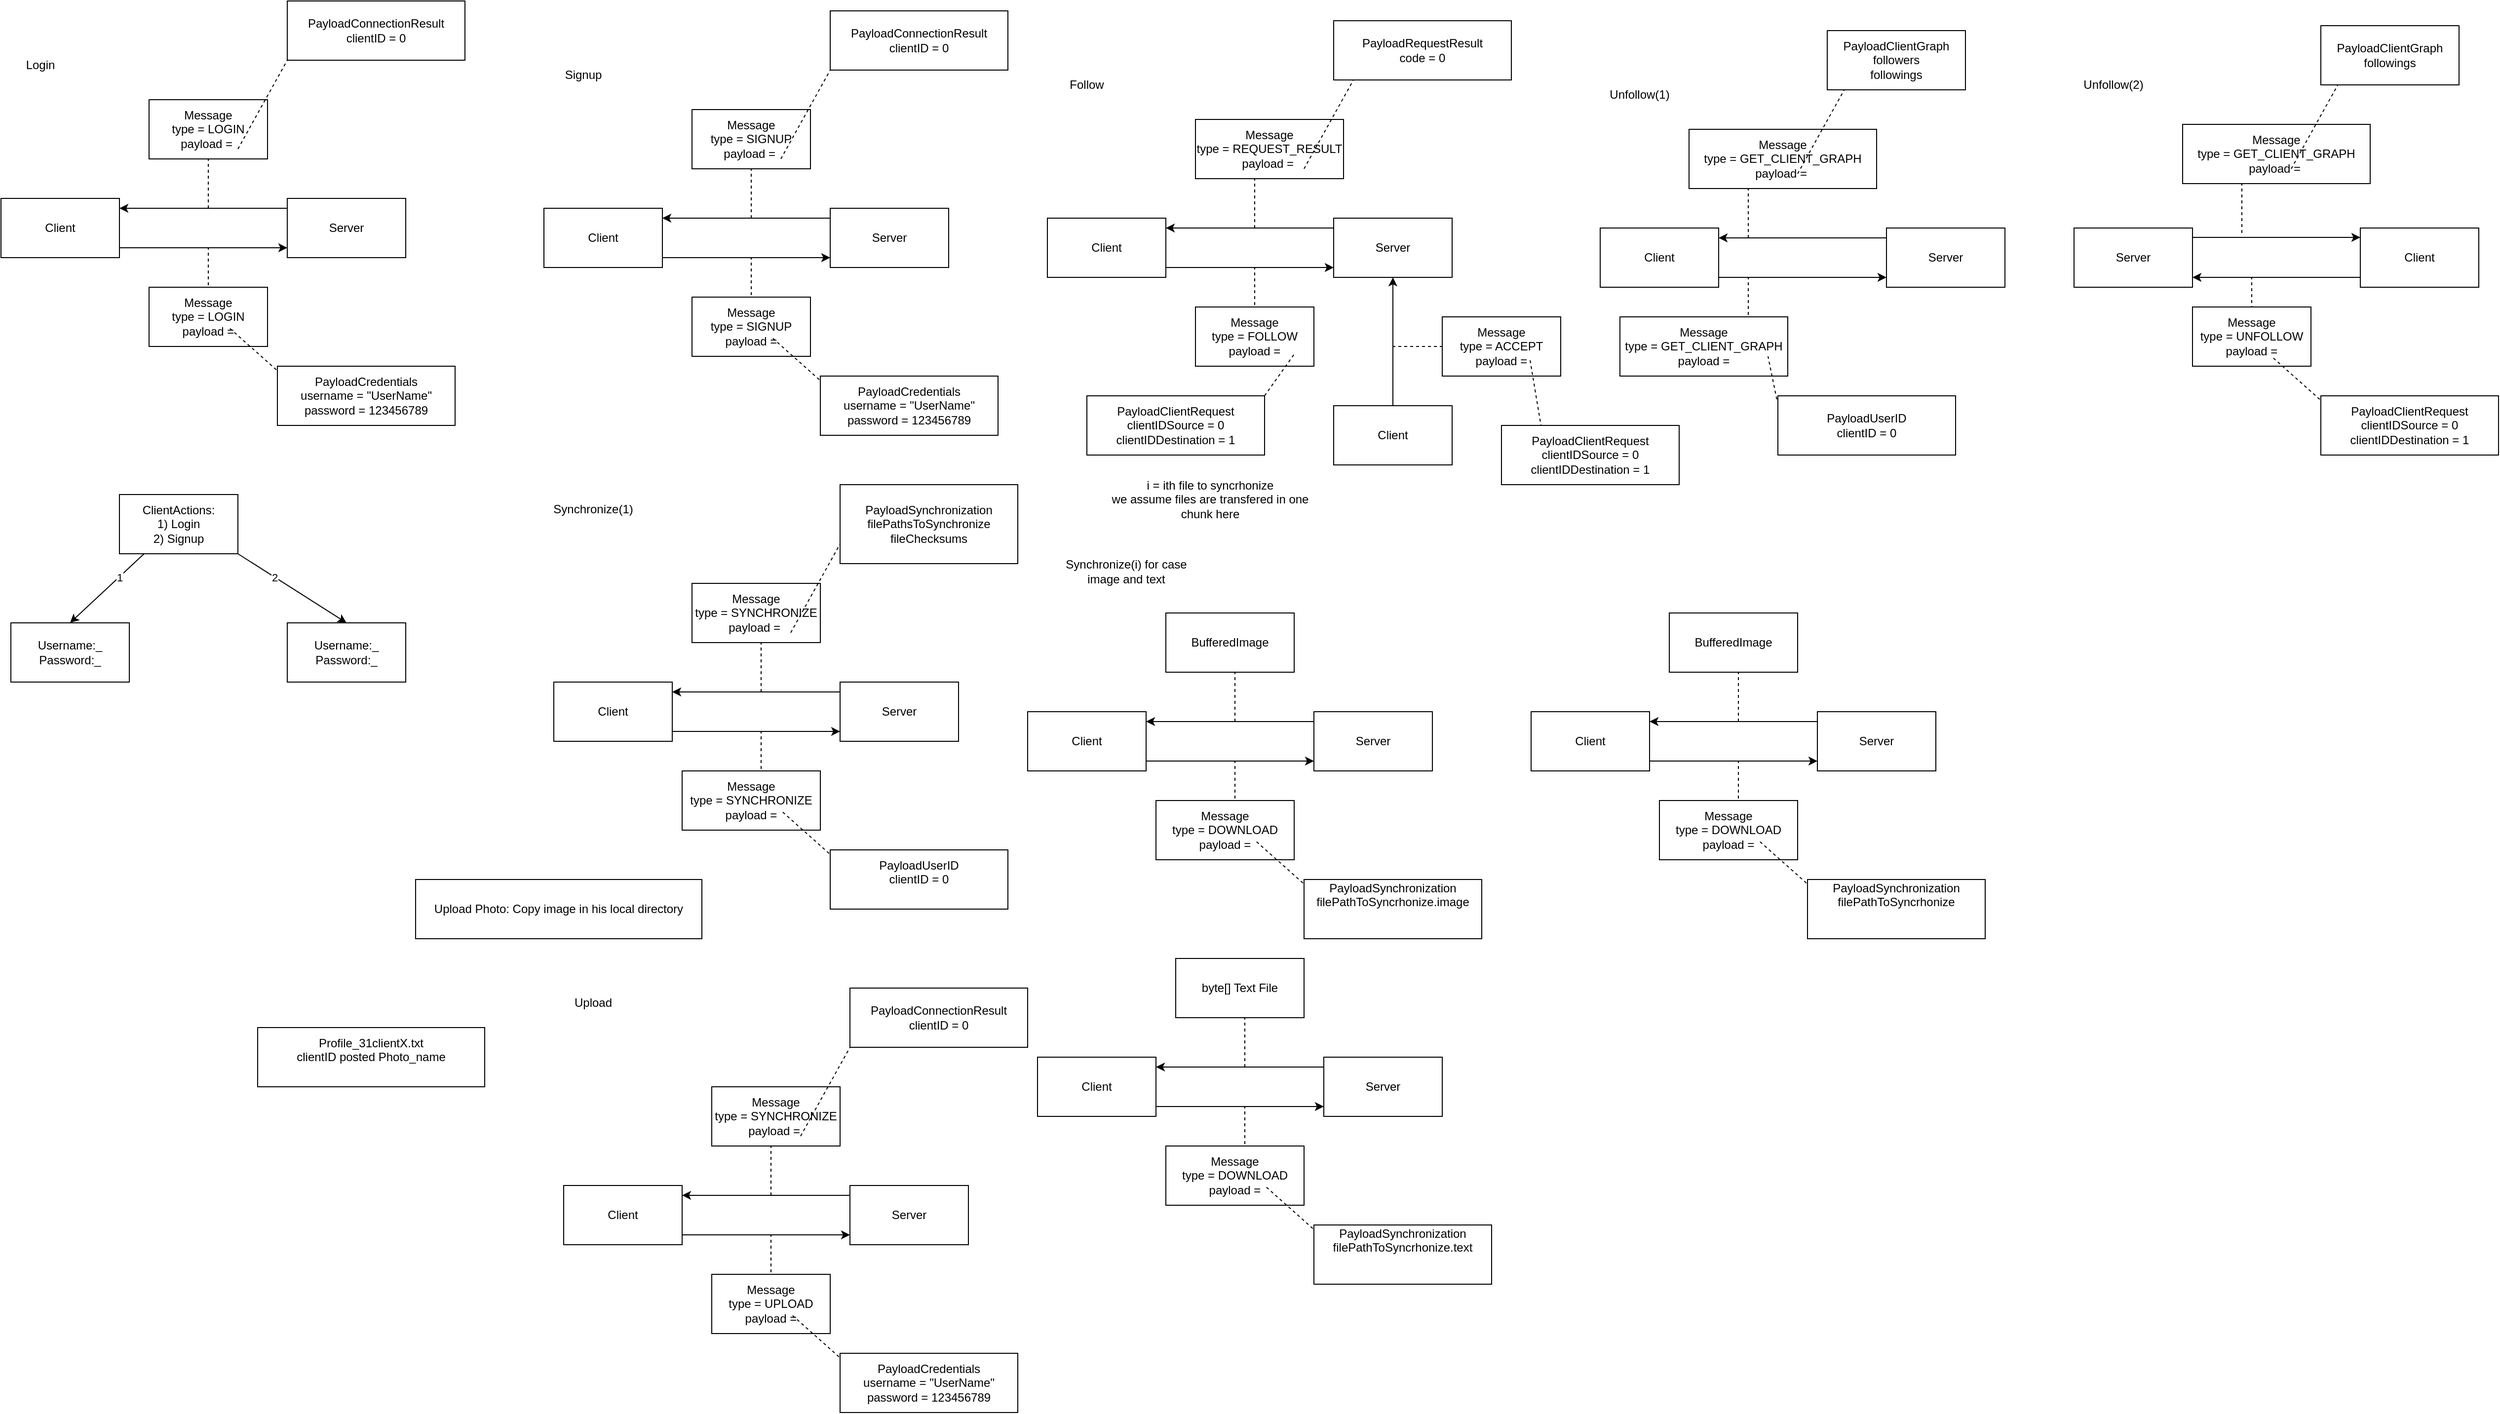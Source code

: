 <mxfile version="27.0.2">
  <diagram name="Page-1" id="yZKAgdrOiV2K48s5ITR2">
    <mxGraphModel dx="1034" dy="604" grid="1" gridSize="10" guides="1" tooltips="1" connect="1" arrows="1" fold="1" page="1" pageScale="1" pageWidth="850" pageHeight="1100" math="0" shadow="0">
      <root>
        <mxCell id="0" />
        <mxCell id="1" parent="0" />
        <mxCell id="a0UzMVncfs__ktyyKjVX-14" value="Login" style="text;html=1;align=center;verticalAlign=middle;whiteSpace=wrap;rounded=0;" parent="1" vertex="1">
          <mxGeometry x="180" y="50" width="60" height="30" as="geometry" />
        </mxCell>
        <mxCell id="a0UzMVncfs__ktyyKjVX-15" value="Client" style="rounded=0;whiteSpace=wrap;html=1;" parent="1" vertex="1">
          <mxGeometry x="170" y="200" width="120" height="60" as="geometry" />
        </mxCell>
        <mxCell id="a0UzMVncfs__ktyyKjVX-16" value="Server" style="rounded=0;whiteSpace=wrap;html=1;" parent="1" vertex="1">
          <mxGeometry x="460" y="200" width="120" height="60" as="geometry" />
        </mxCell>
        <mxCell id="a0UzMVncfs__ktyyKjVX-17" value="" style="endArrow=classic;html=1;rounded=0;entryX=0;entryY=0.167;entryDx=0;entryDy=0;entryPerimeter=0;exitX=0;exitY=0.167;exitDx=0;exitDy=0;exitPerimeter=0;" parent="1" source="a0UzMVncfs__ktyyKjVX-16" edge="1">
          <mxGeometry width="50" height="50" relative="1" as="geometry">
            <mxPoint x="450" y="210" as="sourcePoint" />
            <mxPoint x="290" y="210" as="targetPoint" />
          </mxGeometry>
        </mxCell>
        <mxCell id="a0UzMVncfs__ktyyKjVX-18" value="" style="endArrow=classic;html=1;rounded=0;entryX=0;entryY=0.167;entryDx=0;entryDy=0;entryPerimeter=0;" parent="1" edge="1">
          <mxGeometry width="50" height="50" relative="1" as="geometry">
            <mxPoint x="290" y="250" as="sourcePoint" />
            <mxPoint x="460" y="250" as="targetPoint" />
          </mxGeometry>
        </mxCell>
        <mxCell id="a0UzMVncfs__ktyyKjVX-19" value="" style="endArrow=none;dashed=1;html=1;rounded=0;" parent="1" edge="1">
          <mxGeometry width="50" height="50" relative="1" as="geometry">
            <mxPoint x="380" y="210" as="sourcePoint" />
            <mxPoint x="380" y="160" as="targetPoint" />
          </mxGeometry>
        </mxCell>
        <mxCell id="a0UzMVncfs__ktyyKjVX-20" value="" style="endArrow=none;dashed=1;html=1;rounded=0;" parent="1" edge="1">
          <mxGeometry width="50" height="50" relative="1" as="geometry">
            <mxPoint x="380" y="300" as="sourcePoint" />
            <mxPoint x="380" y="250" as="targetPoint" />
          </mxGeometry>
        </mxCell>
        <mxCell id="a0UzMVncfs__ktyyKjVX-21" value="Message&lt;div&gt;type = LOGIN&lt;/div&gt;&lt;div&gt;payload =&lt;/div&gt;" style="rounded=0;whiteSpace=wrap;html=1;" parent="1" vertex="1">
          <mxGeometry x="320" y="290" width="120" height="60" as="geometry" />
        </mxCell>
        <mxCell id="a0UzMVncfs__ktyyKjVX-22" value="Message&lt;div&gt;type = LOGIN&lt;/div&gt;&lt;div&gt;payload =&amp;nbsp;&lt;/div&gt;" style="rounded=0;whiteSpace=wrap;html=1;" parent="1" vertex="1">
          <mxGeometry x="320" y="100" width="120" height="60" as="geometry" />
        </mxCell>
        <mxCell id="a0UzMVncfs__ktyyKjVX-23" value="PayloadCredentials&lt;div&gt;username = &quot;UserName&quot;&lt;/div&gt;&lt;div&gt;password = 123456789&lt;/div&gt;" style="rounded=0;whiteSpace=wrap;html=1;" parent="1" vertex="1">
          <mxGeometry x="450" y="370" width="180" height="60" as="geometry" />
        </mxCell>
        <mxCell id="a0UzMVncfs__ktyyKjVX-25" value="" style="endArrow=none;dashed=1;html=1;rounded=0;exitX=-0.006;exitY=0.061;exitDx=0;exitDy=0;exitPerimeter=0;" parent="1" source="a0UzMVncfs__ktyyKjVX-23" edge="1">
          <mxGeometry width="50" height="50" relative="1" as="geometry">
            <mxPoint x="440" y="380" as="sourcePoint" />
            <mxPoint x="400" y="330" as="targetPoint" />
          </mxGeometry>
        </mxCell>
        <mxCell id="a0UzMVncfs__ktyyKjVX-29" value="" style="endArrow=none;dashed=1;html=1;rounded=0;" parent="1" edge="1">
          <mxGeometry width="50" height="50" relative="1" as="geometry">
            <mxPoint x="410" y="150" as="sourcePoint" />
            <mxPoint x="460" y="60" as="targetPoint" />
          </mxGeometry>
        </mxCell>
        <mxCell id="a0UzMVncfs__ktyyKjVX-30" value="PayloadConnectionResult&lt;div&gt;clientID = 0&lt;/div&gt;" style="rounded=0;whiteSpace=wrap;html=1;" parent="1" vertex="1">
          <mxGeometry x="460" width="180" height="60" as="geometry" />
        </mxCell>
        <mxCell id="a0UzMVncfs__ktyyKjVX-47" value="Signup" style="text;html=1;align=center;verticalAlign=middle;whiteSpace=wrap;rounded=0;" parent="1" vertex="1">
          <mxGeometry x="730" y="60" width="60" height="30" as="geometry" />
        </mxCell>
        <mxCell id="a0UzMVncfs__ktyyKjVX-48" value="Client" style="rounded=0;whiteSpace=wrap;html=1;" parent="1" vertex="1">
          <mxGeometry x="720" y="210" width="120" height="60" as="geometry" />
        </mxCell>
        <mxCell id="a0UzMVncfs__ktyyKjVX-49" value="Server" style="rounded=0;whiteSpace=wrap;html=1;" parent="1" vertex="1">
          <mxGeometry x="1010" y="210" width="120" height="60" as="geometry" />
        </mxCell>
        <mxCell id="a0UzMVncfs__ktyyKjVX-50" value="" style="endArrow=classic;html=1;rounded=0;entryX=0;entryY=0.167;entryDx=0;entryDy=0;entryPerimeter=0;exitX=0;exitY=0.167;exitDx=0;exitDy=0;exitPerimeter=0;" parent="1" source="a0UzMVncfs__ktyyKjVX-49" edge="1">
          <mxGeometry width="50" height="50" relative="1" as="geometry">
            <mxPoint x="1000" y="220" as="sourcePoint" />
            <mxPoint x="840" y="220" as="targetPoint" />
          </mxGeometry>
        </mxCell>
        <mxCell id="a0UzMVncfs__ktyyKjVX-51" value="" style="endArrow=classic;html=1;rounded=0;entryX=0;entryY=0.167;entryDx=0;entryDy=0;entryPerimeter=0;" parent="1" edge="1">
          <mxGeometry width="50" height="50" relative="1" as="geometry">
            <mxPoint x="840" y="260" as="sourcePoint" />
            <mxPoint x="1010" y="260" as="targetPoint" />
          </mxGeometry>
        </mxCell>
        <mxCell id="a0UzMVncfs__ktyyKjVX-52" value="" style="endArrow=none;dashed=1;html=1;rounded=0;" parent="1" edge="1">
          <mxGeometry width="50" height="50" relative="1" as="geometry">
            <mxPoint x="930" y="220" as="sourcePoint" />
            <mxPoint x="930" y="170" as="targetPoint" />
          </mxGeometry>
        </mxCell>
        <mxCell id="a0UzMVncfs__ktyyKjVX-53" value="" style="endArrow=none;dashed=1;html=1;rounded=0;" parent="1" edge="1">
          <mxGeometry width="50" height="50" relative="1" as="geometry">
            <mxPoint x="930" y="310" as="sourcePoint" />
            <mxPoint x="930" y="260" as="targetPoint" />
          </mxGeometry>
        </mxCell>
        <mxCell id="a0UzMVncfs__ktyyKjVX-54" value="Message&lt;div&gt;type = SIGNUP&lt;/div&gt;&lt;div&gt;payload =&lt;/div&gt;" style="rounded=0;whiteSpace=wrap;html=1;" parent="1" vertex="1">
          <mxGeometry x="870" y="300" width="120" height="60" as="geometry" />
        </mxCell>
        <mxCell id="a0UzMVncfs__ktyyKjVX-55" value="Message&lt;div&gt;type = SIGNUP&lt;/div&gt;&lt;div&gt;payload =&amp;nbsp;&lt;/div&gt;" style="rounded=0;whiteSpace=wrap;html=1;" parent="1" vertex="1">
          <mxGeometry x="870" y="110" width="120" height="60" as="geometry" />
        </mxCell>
        <mxCell id="a0UzMVncfs__ktyyKjVX-56" value="PayloadCredentials&lt;div&gt;username = &quot;UserName&quot;&lt;/div&gt;&lt;div&gt;password = 123456789&lt;/div&gt;" style="rounded=0;whiteSpace=wrap;html=1;" parent="1" vertex="1">
          <mxGeometry x="1000" y="380" width="180" height="60" as="geometry" />
        </mxCell>
        <mxCell id="a0UzMVncfs__ktyyKjVX-57" value="" style="endArrow=none;dashed=1;html=1;rounded=0;exitX=-0.006;exitY=0.061;exitDx=0;exitDy=0;exitPerimeter=0;" parent="1" source="a0UzMVncfs__ktyyKjVX-56" edge="1">
          <mxGeometry width="50" height="50" relative="1" as="geometry">
            <mxPoint x="990" y="390" as="sourcePoint" />
            <mxPoint x="950" y="340" as="targetPoint" />
          </mxGeometry>
        </mxCell>
        <mxCell id="a0UzMVncfs__ktyyKjVX-58" value="" style="endArrow=none;dashed=1;html=1;rounded=0;" parent="1" edge="1">
          <mxGeometry width="50" height="50" relative="1" as="geometry">
            <mxPoint x="960" y="160" as="sourcePoint" />
            <mxPoint x="1010" y="70" as="targetPoint" />
          </mxGeometry>
        </mxCell>
        <mxCell id="a0UzMVncfs__ktyyKjVX-59" value="PayloadConnectionResult&lt;div&gt;clientID = 0&lt;/div&gt;" style="rounded=0;whiteSpace=wrap;html=1;" parent="1" vertex="1">
          <mxGeometry x="1010" y="10" width="180" height="60" as="geometry" />
        </mxCell>
        <mxCell id="a0UzMVncfs__ktyyKjVX-63" value="ClientActions:&lt;div&gt;1) Login&lt;/div&gt;&lt;div&gt;2) Signup&lt;/div&gt;" style="rounded=0;whiteSpace=wrap;html=1;" parent="1" vertex="1">
          <mxGeometry x="290" y="500" width="120" height="60" as="geometry" />
        </mxCell>
        <mxCell id="a0UzMVncfs__ktyyKjVX-64" value="Username:_&lt;div&gt;Password:_&lt;/div&gt;" style="rounded=0;whiteSpace=wrap;html=1;" parent="1" vertex="1">
          <mxGeometry x="460" y="630" width="120" height="60" as="geometry" />
        </mxCell>
        <mxCell id="a0UzMVncfs__ktyyKjVX-66" value="" style="endArrow=classic;html=1;rounded=0;entryX=0.5;entryY=0;entryDx=0;entryDy=0;" parent="1" target="a0UzMVncfs__ktyyKjVX-64" edge="1">
          <mxGeometry width="50" height="50" relative="1" as="geometry">
            <mxPoint x="410" y="560" as="sourcePoint" />
            <mxPoint x="460" y="510" as="targetPoint" />
          </mxGeometry>
        </mxCell>
        <mxCell id="a0UzMVncfs__ktyyKjVX-67" value="2" style="edgeLabel;html=1;align=center;verticalAlign=middle;resizable=0;points=[];" parent="a0UzMVncfs__ktyyKjVX-66" vertex="1" connectable="0">
          <mxGeometry x="-0.328" relative="1" as="geometry">
            <mxPoint as="offset" />
          </mxGeometry>
        </mxCell>
        <mxCell id="a0UzMVncfs__ktyyKjVX-68" value="" style="endArrow=classic;html=1;rounded=0;entryX=0.5;entryY=0;entryDx=0;entryDy=0;" parent="1" target="a0UzMVncfs__ktyyKjVX-70" edge="1">
          <mxGeometry width="50" height="50" relative="1" as="geometry">
            <mxPoint x="315" y="560" as="sourcePoint" />
            <mxPoint x="220" y="640" as="targetPoint" />
          </mxGeometry>
        </mxCell>
        <mxCell id="a0UzMVncfs__ktyyKjVX-69" value="1" style="edgeLabel;html=1;align=center;verticalAlign=middle;resizable=0;points=[];" parent="a0UzMVncfs__ktyyKjVX-68" vertex="1" connectable="0">
          <mxGeometry x="-0.328" relative="1" as="geometry">
            <mxPoint as="offset" />
          </mxGeometry>
        </mxCell>
        <mxCell id="a0UzMVncfs__ktyyKjVX-70" value="Username:_&lt;div&gt;Password:_&lt;/div&gt;" style="rounded=0;whiteSpace=wrap;html=1;" parent="1" vertex="1">
          <mxGeometry x="180" y="630" width="120" height="60" as="geometry" />
        </mxCell>
        <mxCell id="SE39QQxyjO5Wag_USAo9-1" value="Synchronize(1)" style="text;html=1;align=center;verticalAlign=middle;whiteSpace=wrap;rounded=0;" parent="1" vertex="1">
          <mxGeometry x="730" y="500" width="80" height="30" as="geometry" />
        </mxCell>
        <mxCell id="SE39QQxyjO5Wag_USAo9-3" value="Client" style="rounded=0;whiteSpace=wrap;html=1;" parent="1" vertex="1">
          <mxGeometry x="730" y="690" width="120" height="60" as="geometry" />
        </mxCell>
        <mxCell id="SE39QQxyjO5Wag_USAo9-4" value="Server" style="rounded=0;whiteSpace=wrap;html=1;" parent="1" vertex="1">
          <mxGeometry x="1020" y="690" width="120" height="60" as="geometry" />
        </mxCell>
        <mxCell id="SE39QQxyjO5Wag_USAo9-5" value="" style="endArrow=classic;html=1;rounded=0;entryX=0;entryY=0.167;entryDx=0;entryDy=0;entryPerimeter=0;exitX=0;exitY=0.167;exitDx=0;exitDy=0;exitPerimeter=0;" parent="1" source="SE39QQxyjO5Wag_USAo9-4" edge="1">
          <mxGeometry width="50" height="50" relative="1" as="geometry">
            <mxPoint x="1010" y="700" as="sourcePoint" />
            <mxPoint x="850" y="700" as="targetPoint" />
          </mxGeometry>
        </mxCell>
        <mxCell id="SE39QQxyjO5Wag_USAo9-6" value="" style="endArrow=classic;html=1;rounded=0;entryX=0;entryY=0.167;entryDx=0;entryDy=0;entryPerimeter=0;" parent="1" edge="1">
          <mxGeometry width="50" height="50" relative="1" as="geometry">
            <mxPoint x="850" y="740" as="sourcePoint" />
            <mxPoint x="1020" y="740" as="targetPoint" />
          </mxGeometry>
        </mxCell>
        <mxCell id="SE39QQxyjO5Wag_USAo9-7" value="" style="endArrow=none;dashed=1;html=1;rounded=0;" parent="1" edge="1">
          <mxGeometry width="50" height="50" relative="1" as="geometry">
            <mxPoint x="940" y="700" as="sourcePoint" />
            <mxPoint x="940" y="650" as="targetPoint" />
          </mxGeometry>
        </mxCell>
        <mxCell id="SE39QQxyjO5Wag_USAo9-8" value="" style="endArrow=none;dashed=1;html=1;rounded=0;" parent="1" edge="1">
          <mxGeometry width="50" height="50" relative="1" as="geometry">
            <mxPoint x="940" y="790" as="sourcePoint" />
            <mxPoint x="940" y="740" as="targetPoint" />
          </mxGeometry>
        </mxCell>
        <mxCell id="SE39QQxyjO5Wag_USAo9-9" value="Message&lt;div&gt;type = SYNCHRONIZE&lt;/div&gt;&lt;div&gt;payload =&lt;/div&gt;" style="rounded=0;whiteSpace=wrap;html=1;" parent="1" vertex="1">
          <mxGeometry x="860" y="780" width="140" height="60" as="geometry" />
        </mxCell>
        <mxCell id="SE39QQxyjO5Wag_USAo9-10" value="Message&lt;div&gt;type = SYNCHRONIZE&lt;/div&gt;&lt;div&gt;payload =&amp;nbsp;&lt;/div&gt;" style="rounded=0;whiteSpace=wrap;html=1;" parent="1" vertex="1">
          <mxGeometry x="870" y="590" width="130" height="60" as="geometry" />
        </mxCell>
        <mxCell id="SE39QQxyjO5Wag_USAo9-11" value="PayloadUserID&lt;br&gt;&lt;div&gt;clientID = 0&lt;/div&gt;&lt;div&gt;&lt;br&gt;&lt;/div&gt;" style="rounded=0;whiteSpace=wrap;html=1;" parent="1" vertex="1">
          <mxGeometry x="1010" y="860" width="180" height="60" as="geometry" />
        </mxCell>
        <mxCell id="SE39QQxyjO5Wag_USAo9-12" value="" style="endArrow=none;dashed=1;html=1;rounded=0;exitX=-0.006;exitY=0.061;exitDx=0;exitDy=0;exitPerimeter=0;" parent="1" source="SE39QQxyjO5Wag_USAo9-11" edge="1">
          <mxGeometry width="50" height="50" relative="1" as="geometry">
            <mxPoint x="1000" y="870" as="sourcePoint" />
            <mxPoint x="960" y="820" as="targetPoint" />
          </mxGeometry>
        </mxCell>
        <mxCell id="SE39QQxyjO5Wag_USAo9-13" value="" style="endArrow=none;dashed=1;html=1;rounded=0;" parent="1" edge="1">
          <mxGeometry width="50" height="50" relative="1" as="geometry">
            <mxPoint x="970" y="640" as="sourcePoint" />
            <mxPoint x="1020" y="550" as="targetPoint" />
          </mxGeometry>
        </mxCell>
        <mxCell id="SE39QQxyjO5Wag_USAo9-14" value="PayloadSynchronization&lt;div&gt;filePathsToSynchronize&lt;/div&gt;&lt;div&gt;fileChecksums&lt;/div&gt;" style="rounded=0;whiteSpace=wrap;html=1;" parent="1" vertex="1">
          <mxGeometry x="1020" y="490" width="180" height="80" as="geometry" />
        </mxCell>
        <mxCell id="SE39QQxyjO5Wag_USAo9-15" value="Upload" style="text;html=1;align=center;verticalAlign=middle;whiteSpace=wrap;rounded=0;" parent="1" vertex="1">
          <mxGeometry x="730" y="1000" width="80" height="30" as="geometry" />
        </mxCell>
        <mxCell id="SE39QQxyjO5Wag_USAo9-17" value="Client" style="rounded=0;whiteSpace=wrap;html=1;" parent="1" vertex="1">
          <mxGeometry x="740" y="1200" width="120" height="60" as="geometry" />
        </mxCell>
        <mxCell id="SE39QQxyjO5Wag_USAo9-18" value="Server" style="rounded=0;whiteSpace=wrap;html=1;" parent="1" vertex="1">
          <mxGeometry x="1030" y="1200" width="120" height="60" as="geometry" />
        </mxCell>
        <mxCell id="SE39QQxyjO5Wag_USAo9-19" value="" style="endArrow=classic;html=1;rounded=0;entryX=0;entryY=0.167;entryDx=0;entryDy=0;entryPerimeter=0;exitX=0;exitY=0.167;exitDx=0;exitDy=0;exitPerimeter=0;" parent="1" source="SE39QQxyjO5Wag_USAo9-18" edge="1">
          <mxGeometry width="50" height="50" relative="1" as="geometry">
            <mxPoint x="1020" y="1210" as="sourcePoint" />
            <mxPoint x="860" y="1210" as="targetPoint" />
          </mxGeometry>
        </mxCell>
        <mxCell id="SE39QQxyjO5Wag_USAo9-20" value="" style="endArrow=classic;html=1;rounded=0;entryX=0;entryY=0.167;entryDx=0;entryDy=0;entryPerimeter=0;" parent="1" edge="1">
          <mxGeometry width="50" height="50" relative="1" as="geometry">
            <mxPoint x="860" y="1250" as="sourcePoint" />
            <mxPoint x="1030" y="1250" as="targetPoint" />
          </mxGeometry>
        </mxCell>
        <mxCell id="SE39QQxyjO5Wag_USAo9-21" value="" style="endArrow=none;dashed=1;html=1;rounded=0;" parent="1" edge="1">
          <mxGeometry width="50" height="50" relative="1" as="geometry">
            <mxPoint x="950" y="1210" as="sourcePoint" />
            <mxPoint x="950" y="1160" as="targetPoint" />
          </mxGeometry>
        </mxCell>
        <mxCell id="SE39QQxyjO5Wag_USAo9-22" value="" style="endArrow=none;dashed=1;html=1;rounded=0;" parent="1" edge="1">
          <mxGeometry width="50" height="50" relative="1" as="geometry">
            <mxPoint x="950" y="1300" as="sourcePoint" />
            <mxPoint x="950" y="1250" as="targetPoint" />
          </mxGeometry>
        </mxCell>
        <mxCell id="SE39QQxyjO5Wag_USAo9-23" value="Message&lt;div&gt;type = UPLOAD&lt;/div&gt;&lt;div&gt;payload =&lt;/div&gt;" style="rounded=0;whiteSpace=wrap;html=1;" parent="1" vertex="1">
          <mxGeometry x="890" y="1290" width="120" height="60" as="geometry" />
        </mxCell>
        <mxCell id="SE39QQxyjO5Wag_USAo9-24" value="Message&lt;div&gt;type = SYNCHRONIZE&lt;/div&gt;&lt;div&gt;payload =&amp;nbsp;&lt;/div&gt;" style="rounded=0;whiteSpace=wrap;html=1;" parent="1" vertex="1">
          <mxGeometry x="890" y="1100" width="130" height="60" as="geometry" />
        </mxCell>
        <mxCell id="SE39QQxyjO5Wag_USAo9-25" value="PayloadCredentials&lt;div&gt;username = &quot;UserName&quot;&lt;/div&gt;&lt;div&gt;password = 123456789&lt;/div&gt;" style="rounded=0;whiteSpace=wrap;html=1;" parent="1" vertex="1">
          <mxGeometry x="1020" y="1370" width="180" height="60" as="geometry" />
        </mxCell>
        <mxCell id="SE39QQxyjO5Wag_USAo9-26" value="" style="endArrow=none;dashed=1;html=1;rounded=0;exitX=-0.006;exitY=0.061;exitDx=0;exitDy=0;exitPerimeter=0;" parent="1" source="SE39QQxyjO5Wag_USAo9-25" edge="1">
          <mxGeometry width="50" height="50" relative="1" as="geometry">
            <mxPoint x="1010" y="1380" as="sourcePoint" />
            <mxPoint x="970" y="1330" as="targetPoint" />
          </mxGeometry>
        </mxCell>
        <mxCell id="SE39QQxyjO5Wag_USAo9-27" value="" style="endArrow=none;dashed=1;html=1;rounded=0;" parent="1" edge="1">
          <mxGeometry width="50" height="50" relative="1" as="geometry">
            <mxPoint x="980" y="1150" as="sourcePoint" />
            <mxPoint x="1030" y="1060" as="targetPoint" />
          </mxGeometry>
        </mxCell>
        <mxCell id="SE39QQxyjO5Wag_USAo9-28" value="PayloadConnectionResult&lt;div&gt;clientID = 0&lt;/div&gt;" style="rounded=0;whiteSpace=wrap;html=1;" parent="1" vertex="1">
          <mxGeometry x="1030" y="1000" width="180" height="60" as="geometry" />
        </mxCell>
        <mxCell id="SE39QQxyjO5Wag_USAo9-30" value="Follow" style="text;html=1;align=center;verticalAlign=middle;whiteSpace=wrap;rounded=0;" parent="1" vertex="1">
          <mxGeometry x="1240" y="70" width="60" height="30" as="geometry" />
        </mxCell>
        <mxCell id="SE39QQxyjO5Wag_USAo9-31" value="Client" style="rounded=0;whiteSpace=wrap;html=1;" parent="1" vertex="1">
          <mxGeometry x="1230" y="220" width="120" height="60" as="geometry" />
        </mxCell>
        <mxCell id="SE39QQxyjO5Wag_USAo9-32" value="Server" style="rounded=0;whiteSpace=wrap;html=1;" parent="1" vertex="1">
          <mxGeometry x="1520" y="220" width="120" height="60" as="geometry" />
        </mxCell>
        <mxCell id="SE39QQxyjO5Wag_USAo9-33" value="" style="endArrow=classic;html=1;rounded=0;entryX=0;entryY=0.167;entryDx=0;entryDy=0;entryPerimeter=0;exitX=0;exitY=0.167;exitDx=0;exitDy=0;exitPerimeter=0;" parent="1" source="SE39QQxyjO5Wag_USAo9-32" edge="1">
          <mxGeometry width="50" height="50" relative="1" as="geometry">
            <mxPoint x="1510" y="230" as="sourcePoint" />
            <mxPoint x="1350" y="230" as="targetPoint" />
          </mxGeometry>
        </mxCell>
        <mxCell id="SE39QQxyjO5Wag_USAo9-34" value="" style="endArrow=classic;html=1;rounded=0;entryX=0;entryY=0.167;entryDx=0;entryDy=0;entryPerimeter=0;" parent="1" edge="1">
          <mxGeometry width="50" height="50" relative="1" as="geometry">
            <mxPoint x="1350" y="270" as="sourcePoint" />
            <mxPoint x="1520" y="270" as="targetPoint" />
          </mxGeometry>
        </mxCell>
        <mxCell id="SE39QQxyjO5Wag_USAo9-35" value="" style="endArrow=none;dashed=1;html=1;rounded=0;" parent="1" edge="1">
          <mxGeometry width="50" height="50" relative="1" as="geometry">
            <mxPoint x="1440" y="230" as="sourcePoint" />
            <mxPoint x="1440" y="180" as="targetPoint" />
          </mxGeometry>
        </mxCell>
        <mxCell id="SE39QQxyjO5Wag_USAo9-36" value="" style="endArrow=none;dashed=1;html=1;rounded=0;" parent="1" edge="1">
          <mxGeometry width="50" height="50" relative="1" as="geometry">
            <mxPoint x="1440" y="320" as="sourcePoint" />
            <mxPoint x="1440" y="270" as="targetPoint" />
          </mxGeometry>
        </mxCell>
        <mxCell id="SE39QQxyjO5Wag_USAo9-37" value="Message&lt;div&gt;type = FOLLOW&lt;/div&gt;&lt;div&gt;payload =&lt;/div&gt;" style="rounded=0;whiteSpace=wrap;html=1;" parent="1" vertex="1">
          <mxGeometry x="1380" y="310" width="120" height="60" as="geometry" />
        </mxCell>
        <mxCell id="SE39QQxyjO5Wag_USAo9-38" value="Message&lt;div&gt;type = REQUEST_RESULT&lt;/div&gt;&lt;div&gt;payload =&amp;nbsp;&lt;/div&gt;" style="rounded=0;whiteSpace=wrap;html=1;" parent="1" vertex="1">
          <mxGeometry x="1380" y="120" width="150" height="60" as="geometry" />
        </mxCell>
        <mxCell id="SE39QQxyjO5Wag_USAo9-39" value="PayloadClientRequest&lt;div&gt;clientIDSource = 0&lt;/div&gt;&lt;div&gt;clientIDDestination = 1&lt;/div&gt;" style="rounded=0;whiteSpace=wrap;html=1;" parent="1" vertex="1">
          <mxGeometry x="1270" y="400" width="180" height="60" as="geometry" />
        </mxCell>
        <mxCell id="SE39QQxyjO5Wag_USAo9-40" value="" style="endArrow=none;dashed=1;html=1;rounded=0;exitX=1;exitY=0;exitDx=0;exitDy=0;" parent="1" source="SE39QQxyjO5Wag_USAo9-39" edge="1">
          <mxGeometry width="50" height="50" relative="1" as="geometry">
            <mxPoint x="1290" y="410.0" as="sourcePoint" />
            <mxPoint x="1481.08" y="356.34" as="targetPoint" />
          </mxGeometry>
        </mxCell>
        <mxCell id="SE39QQxyjO5Wag_USAo9-41" value="" style="endArrow=none;dashed=1;html=1;rounded=0;" parent="1" edge="1">
          <mxGeometry width="50" height="50" relative="1" as="geometry">
            <mxPoint x="1490" y="170" as="sourcePoint" />
            <mxPoint x="1540" y="80" as="targetPoint" />
          </mxGeometry>
        </mxCell>
        <mxCell id="SE39QQxyjO5Wag_USAo9-42" value="PayloadRequestResult&lt;div&gt;code = 0&lt;/div&gt;" style="rounded=0;whiteSpace=wrap;html=1;" parent="1" vertex="1">
          <mxGeometry x="1520" y="20" width="180" height="60" as="geometry" />
        </mxCell>
        <mxCell id="SE39QQxyjO5Wag_USAo9-43" value="Unfollow(1)" style="text;html=1;align=center;verticalAlign=middle;whiteSpace=wrap;rounded=0;" parent="1" vertex="1">
          <mxGeometry x="1800" y="80" width="60" height="30" as="geometry" />
        </mxCell>
        <mxCell id="SE39QQxyjO5Wag_USAo9-44" value="Client" style="rounded=0;whiteSpace=wrap;html=1;" parent="1" vertex="1">
          <mxGeometry x="1790" y="230" width="120" height="60" as="geometry" />
        </mxCell>
        <mxCell id="SE39QQxyjO5Wag_USAo9-45" value="Server" style="rounded=0;whiteSpace=wrap;html=1;" parent="1" vertex="1">
          <mxGeometry x="2080" y="230" width="120" height="60" as="geometry" />
        </mxCell>
        <mxCell id="SE39QQxyjO5Wag_USAo9-46" value="" style="endArrow=classic;html=1;rounded=0;entryX=0;entryY=0.167;entryDx=0;entryDy=0;entryPerimeter=0;exitX=0;exitY=0.167;exitDx=0;exitDy=0;exitPerimeter=0;" parent="1" source="SE39QQxyjO5Wag_USAo9-45" edge="1">
          <mxGeometry width="50" height="50" relative="1" as="geometry">
            <mxPoint x="2070" y="240" as="sourcePoint" />
            <mxPoint x="1910" y="240" as="targetPoint" />
          </mxGeometry>
        </mxCell>
        <mxCell id="SE39QQxyjO5Wag_USAo9-47" value="" style="endArrow=classic;html=1;rounded=0;entryX=0;entryY=0.167;entryDx=0;entryDy=0;entryPerimeter=0;" parent="1" edge="1">
          <mxGeometry width="50" height="50" relative="1" as="geometry">
            <mxPoint x="1910" y="280" as="sourcePoint" />
            <mxPoint x="2080" y="280" as="targetPoint" />
          </mxGeometry>
        </mxCell>
        <mxCell id="SE39QQxyjO5Wag_USAo9-48" value="" style="endArrow=none;dashed=1;html=1;rounded=0;" parent="1" edge="1">
          <mxGeometry width="50" height="50" relative="1" as="geometry">
            <mxPoint x="1940" y="240" as="sourcePoint" />
            <mxPoint x="1940" y="190" as="targetPoint" />
          </mxGeometry>
        </mxCell>
        <mxCell id="SE39QQxyjO5Wag_USAo9-49" value="" style="endArrow=none;dashed=1;html=1;rounded=0;" parent="1" edge="1">
          <mxGeometry width="50" height="50" relative="1" as="geometry">
            <mxPoint x="2450" y="330" as="sourcePoint" />
            <mxPoint x="2450" y="280" as="targetPoint" />
          </mxGeometry>
        </mxCell>
        <mxCell id="SE39QQxyjO5Wag_USAo9-50" value="Message&lt;div&gt;type = UNFOLLOW&lt;/div&gt;&lt;div&gt;payload =&lt;/div&gt;" style="rounded=0;whiteSpace=wrap;html=1;" parent="1" vertex="1">
          <mxGeometry x="2390" y="310" width="120" height="60" as="geometry" />
        </mxCell>
        <mxCell id="SE39QQxyjO5Wag_USAo9-51" value="Message&lt;div&gt;type = GET_CLIENT_GRAPH&lt;/div&gt;&lt;div&gt;payload =&amp;nbsp;&lt;/div&gt;" style="rounded=0;whiteSpace=wrap;html=1;" parent="1" vertex="1">
          <mxGeometry x="1880" y="130" width="190" height="60" as="geometry" />
        </mxCell>
        <mxCell id="SE39QQxyjO5Wag_USAo9-52" value="PayloadClientRequest&lt;div&gt;clientIDSource = 0&lt;/div&gt;&lt;div&gt;clientIDDestination = 1&lt;/div&gt;" style="rounded=0;whiteSpace=wrap;html=1;" parent="1" vertex="1">
          <mxGeometry x="2520" y="400" width="180" height="60" as="geometry" />
        </mxCell>
        <mxCell id="SE39QQxyjO5Wag_USAo9-53" value="" style="endArrow=none;dashed=1;html=1;rounded=0;exitX=-0.006;exitY=0.061;exitDx=0;exitDy=0;exitPerimeter=0;" parent="1" source="SE39QQxyjO5Wag_USAo9-52" edge="1">
          <mxGeometry width="50" height="50" relative="1" as="geometry">
            <mxPoint x="2510" y="410" as="sourcePoint" />
            <mxPoint x="2470" y="360" as="targetPoint" />
          </mxGeometry>
        </mxCell>
        <mxCell id="SE39QQxyjO5Wag_USAo9-54" value="" style="endArrow=none;dashed=1;html=1;rounded=0;" parent="1" edge="1">
          <mxGeometry width="50" height="50" relative="1" as="geometry">
            <mxPoint x="1990" y="175" as="sourcePoint" />
            <mxPoint x="2040" y="85" as="targetPoint" />
          </mxGeometry>
        </mxCell>
        <mxCell id="SE39QQxyjO5Wag_USAo9-55" value="PayloadClientGraph&lt;div&gt;followers&lt;/div&gt;&lt;div&gt;followings&lt;/div&gt;" style="rounded=0;whiteSpace=wrap;html=1;" parent="1" vertex="1">
          <mxGeometry x="2020" y="30" width="140" height="60" as="geometry" />
        </mxCell>
        <mxCell id="3f6Fsm87vDXDovWyxHgs-4" value="Client" style="rounded=0;whiteSpace=wrap;html=1;" parent="1" vertex="1">
          <mxGeometry x="1520" y="410" width="120" height="60" as="geometry" />
        </mxCell>
        <mxCell id="3f6Fsm87vDXDovWyxHgs-5" value="" style="endArrow=classic;html=1;rounded=0;exitX=0.5;exitY=0;exitDx=0;exitDy=0;" parent="1" source="3f6Fsm87vDXDovWyxHgs-4" target="SE39QQxyjO5Wag_USAo9-32" edge="1">
          <mxGeometry width="50" height="50" relative="1" as="geometry">
            <mxPoint x="1570" y="410" as="sourcePoint" />
            <mxPoint x="1740" y="410" as="targetPoint" />
          </mxGeometry>
        </mxCell>
        <mxCell id="3f6Fsm87vDXDovWyxHgs-6" value="" style="endArrow=none;dashed=1;html=1;rounded=0;" parent="1" edge="1">
          <mxGeometry width="50" height="50" relative="1" as="geometry">
            <mxPoint x="1579.5" y="350" as="sourcePoint" />
            <mxPoint x="1630" y="350" as="targetPoint" />
          </mxGeometry>
        </mxCell>
        <mxCell id="3f6Fsm87vDXDovWyxHgs-7" value="Message&lt;div&gt;type = ACCEPT&lt;/div&gt;&lt;div&gt;payload =&lt;/div&gt;" style="rounded=0;whiteSpace=wrap;html=1;" parent="1" vertex="1">
          <mxGeometry x="1630" y="320" width="120" height="60" as="geometry" />
        </mxCell>
        <mxCell id="3f6Fsm87vDXDovWyxHgs-8" value="" style="endArrow=none;dashed=1;html=1;rounded=0;exitX=-0.006;exitY=0.061;exitDx=0;exitDy=0;exitPerimeter=0;" parent="1" edge="1">
          <mxGeometry width="50" height="50" relative="1" as="geometry">
            <mxPoint x="1719" y="364" as="sourcePoint" />
            <mxPoint x="1730" y="430" as="targetPoint" />
          </mxGeometry>
        </mxCell>
        <mxCell id="3f6Fsm87vDXDovWyxHgs-10" value="PayloadClientRequest&lt;div&gt;clientIDSource = 0&lt;/div&gt;&lt;div&gt;clientIDDestination = 1&lt;/div&gt;" style="rounded=0;whiteSpace=wrap;html=1;" parent="1" vertex="1">
          <mxGeometry x="1690" y="430" width="180" height="60" as="geometry" />
        </mxCell>
        <mxCell id="3f6Fsm87vDXDovWyxHgs-11" value="&lt;div&gt;Profile_31clientX.txt&lt;/div&gt;clientID posted Photo_name&lt;div&gt;&lt;br&gt;&lt;/div&gt;" style="rounded=0;whiteSpace=wrap;html=1;" parent="1" vertex="1">
          <mxGeometry x="430" y="1040" width="230" height="60" as="geometry" />
        </mxCell>
        <mxCell id="3f6Fsm87vDXDovWyxHgs-12" value="Upload Photo: Copy image in his local directory" style="rounded=0;whiteSpace=wrap;html=1;" parent="1" vertex="1">
          <mxGeometry x="590" y="890" width="290" height="60" as="geometry" />
        </mxCell>
        <mxCell id="7ZdtX3iZyfMwZNY8Ki4L-1" value="" style="endArrow=none;dashed=1;html=1;rounded=0;" parent="1" edge="1">
          <mxGeometry width="50" height="50" relative="1" as="geometry">
            <mxPoint x="1940" y="330" as="sourcePoint" />
            <mxPoint x="1940" y="280" as="targetPoint" />
          </mxGeometry>
        </mxCell>
        <mxCell id="7ZdtX3iZyfMwZNY8Ki4L-2" value="Message&lt;div&gt;type = GET_CLIENT_GRAPH&lt;/div&gt;&lt;div&gt;payload =&lt;/div&gt;" style="rounded=0;whiteSpace=wrap;html=1;" parent="1" vertex="1">
          <mxGeometry x="1810" y="320" width="170" height="60" as="geometry" />
        </mxCell>
        <mxCell id="7ZdtX3iZyfMwZNY8Ki4L-3" value="PayloadUserID&lt;br&gt;&lt;div&gt;clientID = 0&lt;/div&gt;" style="rounded=0;whiteSpace=wrap;html=1;" parent="1" vertex="1">
          <mxGeometry x="1970" y="400" width="180" height="60" as="geometry" />
        </mxCell>
        <mxCell id="7ZdtX3iZyfMwZNY8Ki4L-4" value="" style="endArrow=none;dashed=1;html=1;rounded=0;exitX=-0.006;exitY=0.061;exitDx=0;exitDy=0;exitPerimeter=0;" parent="1" source="7ZdtX3iZyfMwZNY8Ki4L-3" edge="1">
          <mxGeometry width="50" height="50" relative="1" as="geometry">
            <mxPoint x="2000" y="410" as="sourcePoint" />
            <mxPoint x="1960" y="360" as="targetPoint" />
          </mxGeometry>
        </mxCell>
        <mxCell id="7ZdtX3iZyfMwZNY8Ki4L-14" value="Client" style="rounded=0;whiteSpace=wrap;html=1;" parent="1" vertex="1">
          <mxGeometry x="2560" y="230" width="120" height="60" as="geometry" />
        </mxCell>
        <mxCell id="7ZdtX3iZyfMwZNY8Ki4L-15" value="" style="endArrow=classic;html=1;rounded=0;entryX=0;entryY=0.167;entryDx=0;entryDy=0;entryPerimeter=0;" parent="1" edge="1">
          <mxGeometry width="50" height="50" relative="1" as="geometry">
            <mxPoint x="2560" y="280" as="sourcePoint" />
            <mxPoint x="2390" y="280" as="targetPoint" />
          </mxGeometry>
        </mxCell>
        <mxCell id="7ZdtX3iZyfMwZNY8Ki4L-16" value="" style="endArrow=classic;html=1;rounded=0;entryX=0;entryY=0.167;entryDx=0;entryDy=0;entryPerimeter=0;exitX=0;exitY=0.167;exitDx=0;exitDy=0;exitPerimeter=0;" parent="1" edge="1">
          <mxGeometry width="50" height="50" relative="1" as="geometry">
            <mxPoint x="2390" y="239.5" as="sourcePoint" />
            <mxPoint x="2560" y="239.5" as="targetPoint" />
          </mxGeometry>
        </mxCell>
        <mxCell id="7ZdtX3iZyfMwZNY8Ki4L-17" value="" style="endArrow=none;dashed=1;html=1;rounded=0;" parent="1" edge="1">
          <mxGeometry width="50" height="50" relative="1" as="geometry">
            <mxPoint x="2440" y="235" as="sourcePoint" />
            <mxPoint x="2440" y="185" as="targetPoint" />
          </mxGeometry>
        </mxCell>
        <mxCell id="7ZdtX3iZyfMwZNY8Ki4L-18" value="Message&lt;div&gt;type = GET_CLIENT_GRAPH&lt;/div&gt;&lt;div&gt;payload =&amp;nbsp;&lt;/div&gt;" style="rounded=0;whiteSpace=wrap;html=1;" parent="1" vertex="1">
          <mxGeometry x="2380" y="125" width="190" height="60" as="geometry" />
        </mxCell>
        <mxCell id="7ZdtX3iZyfMwZNY8Ki4L-19" value="" style="endArrow=none;dashed=1;html=1;rounded=0;" parent="1" edge="1">
          <mxGeometry width="50" height="50" relative="1" as="geometry">
            <mxPoint x="2490" y="170" as="sourcePoint" />
            <mxPoint x="2540" y="80" as="targetPoint" />
          </mxGeometry>
        </mxCell>
        <mxCell id="7ZdtX3iZyfMwZNY8Ki4L-20" value="PayloadClientGraph&lt;div&gt;followings&lt;/div&gt;" style="rounded=0;whiteSpace=wrap;html=1;" parent="1" vertex="1">
          <mxGeometry x="2520" y="25" width="140" height="60" as="geometry" />
        </mxCell>
        <mxCell id="8QC6z4XXP87Rxpby4hnb-3" value="Client" style="rounded=0;whiteSpace=wrap;html=1;" parent="1" vertex="1">
          <mxGeometry x="1210" y="720" width="120" height="60" as="geometry" />
        </mxCell>
        <mxCell id="8QC6z4XXP87Rxpby4hnb-4" value="Server" style="rounded=0;whiteSpace=wrap;html=1;" parent="1" vertex="1">
          <mxGeometry x="1500" y="720" width="120" height="60" as="geometry" />
        </mxCell>
        <mxCell id="8QC6z4XXP87Rxpby4hnb-5" value="" style="endArrow=classic;html=1;rounded=0;entryX=0;entryY=0.167;entryDx=0;entryDy=0;entryPerimeter=0;exitX=0;exitY=0.167;exitDx=0;exitDy=0;exitPerimeter=0;" parent="1" source="8QC6z4XXP87Rxpby4hnb-4" edge="1">
          <mxGeometry width="50" height="50" relative="1" as="geometry">
            <mxPoint x="1490" y="730" as="sourcePoint" />
            <mxPoint x="1330" y="730" as="targetPoint" />
          </mxGeometry>
        </mxCell>
        <mxCell id="8QC6z4XXP87Rxpby4hnb-6" value="" style="endArrow=classic;html=1;rounded=0;entryX=0;entryY=0.167;entryDx=0;entryDy=0;entryPerimeter=0;" parent="1" edge="1">
          <mxGeometry width="50" height="50" relative="1" as="geometry">
            <mxPoint x="1330" y="770" as="sourcePoint" />
            <mxPoint x="1500" y="770" as="targetPoint" />
          </mxGeometry>
        </mxCell>
        <mxCell id="8QC6z4XXP87Rxpby4hnb-7" value="" style="endArrow=none;dashed=1;html=1;rounded=0;" parent="1" edge="1">
          <mxGeometry width="50" height="50" relative="1" as="geometry">
            <mxPoint x="1420" y="730" as="sourcePoint" />
            <mxPoint x="1420" y="680" as="targetPoint" />
          </mxGeometry>
        </mxCell>
        <mxCell id="8QC6z4XXP87Rxpby4hnb-8" value="" style="endArrow=none;dashed=1;html=1;rounded=0;" parent="1" edge="1">
          <mxGeometry width="50" height="50" relative="1" as="geometry">
            <mxPoint x="1420" y="820" as="sourcePoint" />
            <mxPoint x="1420" y="770" as="targetPoint" />
          </mxGeometry>
        </mxCell>
        <mxCell id="8QC6z4XXP87Rxpby4hnb-9" value="Message&lt;div&gt;type = DOWNLOAD&lt;/div&gt;&lt;div&gt;payload =&lt;/div&gt;" style="rounded=0;whiteSpace=wrap;html=1;" parent="1" vertex="1">
          <mxGeometry x="1340" y="810" width="140" height="60" as="geometry" />
        </mxCell>
        <mxCell id="8QC6z4XXP87Rxpby4hnb-10" value="BufferedImage" style="rounded=0;whiteSpace=wrap;html=1;" parent="1" vertex="1">
          <mxGeometry x="1350" y="620" width="130" height="60" as="geometry" />
        </mxCell>
        <mxCell id="8QC6z4XXP87Rxpby4hnb-11" value="PayloadSynchronization&lt;br&gt;&lt;div&gt;filePathToSyncrhonize.image&lt;/div&gt;&lt;div&gt;&lt;br&gt;&lt;/div&gt;&lt;div&gt;&lt;br&gt;&lt;/div&gt;" style="rounded=0;whiteSpace=wrap;html=1;" parent="1" vertex="1">
          <mxGeometry x="1490" y="890" width="180" height="60" as="geometry" />
        </mxCell>
        <mxCell id="8QC6z4XXP87Rxpby4hnb-12" value="" style="endArrow=none;dashed=1;html=1;rounded=0;exitX=-0.006;exitY=0.061;exitDx=0;exitDy=0;exitPerimeter=0;" parent="1" source="8QC6z4XXP87Rxpby4hnb-11" edge="1">
          <mxGeometry width="50" height="50" relative="1" as="geometry">
            <mxPoint x="1480" y="900" as="sourcePoint" />
            <mxPoint x="1440" y="850" as="targetPoint" />
          </mxGeometry>
        </mxCell>
        <mxCell id="8QC6z4XXP87Rxpby4hnb-15" value="Server" style="rounded=0;whiteSpace=wrap;html=1;" parent="1" vertex="1">
          <mxGeometry x="2270" y="230" width="120" height="60" as="geometry" />
        </mxCell>
        <mxCell id="8QC6z4XXP87Rxpby4hnb-17" value="Synchronize(i) for case image and text" style="text;html=1;align=center;verticalAlign=middle;whiteSpace=wrap;rounded=0;" parent="1" vertex="1">
          <mxGeometry x="1230" y="550" width="160" height="55" as="geometry" />
        </mxCell>
        <mxCell id="8QC6z4XXP87Rxpby4hnb-18" value="Unfollow(2)" style="text;html=1;align=center;verticalAlign=middle;whiteSpace=wrap;rounded=0;" parent="1" vertex="1">
          <mxGeometry x="2280" y="70" width="60" height="30" as="geometry" />
        </mxCell>
        <mxCell id="3Dv7cCXRTJCWaC9GO4HH-22" value="i = ith file to syncrhonize&lt;div&gt;we assume files are transfered in one chunk here&lt;/div&gt;" style="text;html=1;align=center;verticalAlign=middle;whiteSpace=wrap;rounded=0;" parent="1" vertex="1">
          <mxGeometry x="1280" y="490" width="230" height="30" as="geometry" />
        </mxCell>
        <mxCell id="3Dv7cCXRTJCWaC9GO4HH-23" value="Client" style="rounded=0;whiteSpace=wrap;html=1;" parent="1" vertex="1">
          <mxGeometry x="1220" y="1070" width="120" height="60" as="geometry" />
        </mxCell>
        <mxCell id="3Dv7cCXRTJCWaC9GO4HH-24" value="Server" style="rounded=0;whiteSpace=wrap;html=1;" parent="1" vertex="1">
          <mxGeometry x="1510" y="1070" width="120" height="60" as="geometry" />
        </mxCell>
        <mxCell id="3Dv7cCXRTJCWaC9GO4HH-25" value="" style="endArrow=classic;html=1;rounded=0;entryX=0;entryY=0.167;entryDx=0;entryDy=0;entryPerimeter=0;exitX=0;exitY=0.167;exitDx=0;exitDy=0;exitPerimeter=0;" parent="1" source="3Dv7cCXRTJCWaC9GO4HH-24" edge="1">
          <mxGeometry width="50" height="50" relative="1" as="geometry">
            <mxPoint x="1500" y="1080" as="sourcePoint" />
            <mxPoint x="1340" y="1080" as="targetPoint" />
          </mxGeometry>
        </mxCell>
        <mxCell id="3Dv7cCXRTJCWaC9GO4HH-26" value="" style="endArrow=classic;html=1;rounded=0;entryX=0;entryY=0.167;entryDx=0;entryDy=0;entryPerimeter=0;" parent="1" edge="1">
          <mxGeometry width="50" height="50" relative="1" as="geometry">
            <mxPoint x="1340" y="1120" as="sourcePoint" />
            <mxPoint x="1510" y="1120" as="targetPoint" />
          </mxGeometry>
        </mxCell>
        <mxCell id="3Dv7cCXRTJCWaC9GO4HH-27" value="" style="endArrow=none;dashed=1;html=1;rounded=0;" parent="1" edge="1">
          <mxGeometry width="50" height="50" relative="1" as="geometry">
            <mxPoint x="1430" y="1080" as="sourcePoint" />
            <mxPoint x="1430" y="1030" as="targetPoint" />
          </mxGeometry>
        </mxCell>
        <mxCell id="3Dv7cCXRTJCWaC9GO4HH-28" value="" style="endArrow=none;dashed=1;html=1;rounded=0;" parent="1" edge="1">
          <mxGeometry width="50" height="50" relative="1" as="geometry">
            <mxPoint x="1430" y="1170" as="sourcePoint" />
            <mxPoint x="1430" y="1120" as="targetPoint" />
          </mxGeometry>
        </mxCell>
        <mxCell id="3Dv7cCXRTJCWaC9GO4HH-29" value="Message&lt;div&gt;type = DOWNLOAD&lt;/div&gt;&lt;div&gt;payload =&lt;/div&gt;" style="rounded=0;whiteSpace=wrap;html=1;" parent="1" vertex="1">
          <mxGeometry x="1350" y="1160" width="140" height="60" as="geometry" />
        </mxCell>
        <mxCell id="3Dv7cCXRTJCWaC9GO4HH-30" value="byte[] Text File" style="rounded=0;whiteSpace=wrap;html=1;" parent="1" vertex="1">
          <mxGeometry x="1360" y="970" width="130" height="60" as="geometry" />
        </mxCell>
        <mxCell id="3Dv7cCXRTJCWaC9GO4HH-31" value="PayloadSynchronization&lt;br&gt;&lt;div&gt;filePathToSyncrhonize.text&lt;/div&gt;&lt;div&gt;&lt;br&gt;&lt;/div&gt;&lt;div&gt;&lt;br&gt;&lt;/div&gt;" style="rounded=0;whiteSpace=wrap;html=1;" parent="1" vertex="1">
          <mxGeometry x="1500" y="1240" width="180" height="60" as="geometry" />
        </mxCell>
        <mxCell id="3Dv7cCXRTJCWaC9GO4HH-32" value="" style="endArrow=none;dashed=1;html=1;rounded=0;exitX=-0.006;exitY=0.061;exitDx=0;exitDy=0;exitPerimeter=0;" parent="1" source="3Dv7cCXRTJCWaC9GO4HH-31" edge="1">
          <mxGeometry width="50" height="50" relative="1" as="geometry">
            <mxPoint x="1490" y="1250" as="sourcePoint" />
            <mxPoint x="1450" y="1200" as="targetPoint" />
          </mxGeometry>
        </mxCell>
        <mxCell id="3Dv7cCXRTJCWaC9GO4HH-34" value="Client" style="rounded=0;whiteSpace=wrap;html=1;" parent="1" vertex="1">
          <mxGeometry x="1720" y="720" width="120" height="60" as="geometry" />
        </mxCell>
        <mxCell id="3Dv7cCXRTJCWaC9GO4HH-35" value="Server" style="rounded=0;whiteSpace=wrap;html=1;" parent="1" vertex="1">
          <mxGeometry x="2010" y="720" width="120" height="60" as="geometry" />
        </mxCell>
        <mxCell id="3Dv7cCXRTJCWaC9GO4HH-36" value="" style="endArrow=classic;html=1;rounded=0;entryX=0;entryY=0.167;entryDx=0;entryDy=0;entryPerimeter=0;exitX=0;exitY=0.167;exitDx=0;exitDy=0;exitPerimeter=0;" parent="1" source="3Dv7cCXRTJCWaC9GO4HH-35" edge="1">
          <mxGeometry width="50" height="50" relative="1" as="geometry">
            <mxPoint x="2000" y="730" as="sourcePoint" />
            <mxPoint x="1840" y="730" as="targetPoint" />
          </mxGeometry>
        </mxCell>
        <mxCell id="3Dv7cCXRTJCWaC9GO4HH-37" value="" style="endArrow=classic;html=1;rounded=0;entryX=0;entryY=0.167;entryDx=0;entryDy=0;entryPerimeter=0;" parent="1" edge="1">
          <mxGeometry width="50" height="50" relative="1" as="geometry">
            <mxPoint x="1840" y="770" as="sourcePoint" />
            <mxPoint x="2010" y="770" as="targetPoint" />
          </mxGeometry>
        </mxCell>
        <mxCell id="3Dv7cCXRTJCWaC9GO4HH-38" value="" style="endArrow=none;dashed=1;html=1;rounded=0;" parent="1" edge="1">
          <mxGeometry width="50" height="50" relative="1" as="geometry">
            <mxPoint x="1930" y="730" as="sourcePoint" />
            <mxPoint x="1930" y="680" as="targetPoint" />
          </mxGeometry>
        </mxCell>
        <mxCell id="3Dv7cCXRTJCWaC9GO4HH-39" value="" style="endArrow=none;dashed=1;html=1;rounded=0;" parent="1" edge="1">
          <mxGeometry width="50" height="50" relative="1" as="geometry">
            <mxPoint x="1930" y="820" as="sourcePoint" />
            <mxPoint x="1930" y="770" as="targetPoint" />
          </mxGeometry>
        </mxCell>
        <mxCell id="3Dv7cCXRTJCWaC9GO4HH-40" value="Message&lt;div&gt;type = DOWNLOAD&lt;/div&gt;&lt;div&gt;payload =&lt;/div&gt;" style="rounded=0;whiteSpace=wrap;html=1;" parent="1" vertex="1">
          <mxGeometry x="1850" y="810" width="140" height="60" as="geometry" />
        </mxCell>
        <mxCell id="3Dv7cCXRTJCWaC9GO4HH-41" value="BufferedImage" style="rounded=0;whiteSpace=wrap;html=1;" parent="1" vertex="1">
          <mxGeometry x="1860" y="620" width="130" height="60" as="geometry" />
        </mxCell>
        <mxCell id="3Dv7cCXRTJCWaC9GO4HH-42" value="PayloadSynchronization&lt;br&gt;&lt;div&gt;filePathToSyncrhonize&lt;/div&gt;&lt;div&gt;&lt;br&gt;&lt;/div&gt;&lt;div&gt;&lt;br&gt;&lt;/div&gt;" style="rounded=0;whiteSpace=wrap;html=1;" parent="1" vertex="1">
          <mxGeometry x="2000" y="890" width="180" height="60" as="geometry" />
        </mxCell>
        <mxCell id="3Dv7cCXRTJCWaC9GO4HH-43" value="" style="endArrow=none;dashed=1;html=1;rounded=0;exitX=-0.006;exitY=0.061;exitDx=0;exitDy=0;exitPerimeter=0;" parent="1" source="3Dv7cCXRTJCWaC9GO4HH-42" edge="1">
          <mxGeometry width="50" height="50" relative="1" as="geometry">
            <mxPoint x="1990" y="900" as="sourcePoint" />
            <mxPoint x="1950" y="850" as="targetPoint" />
          </mxGeometry>
        </mxCell>
      </root>
    </mxGraphModel>
  </diagram>
</mxfile>
